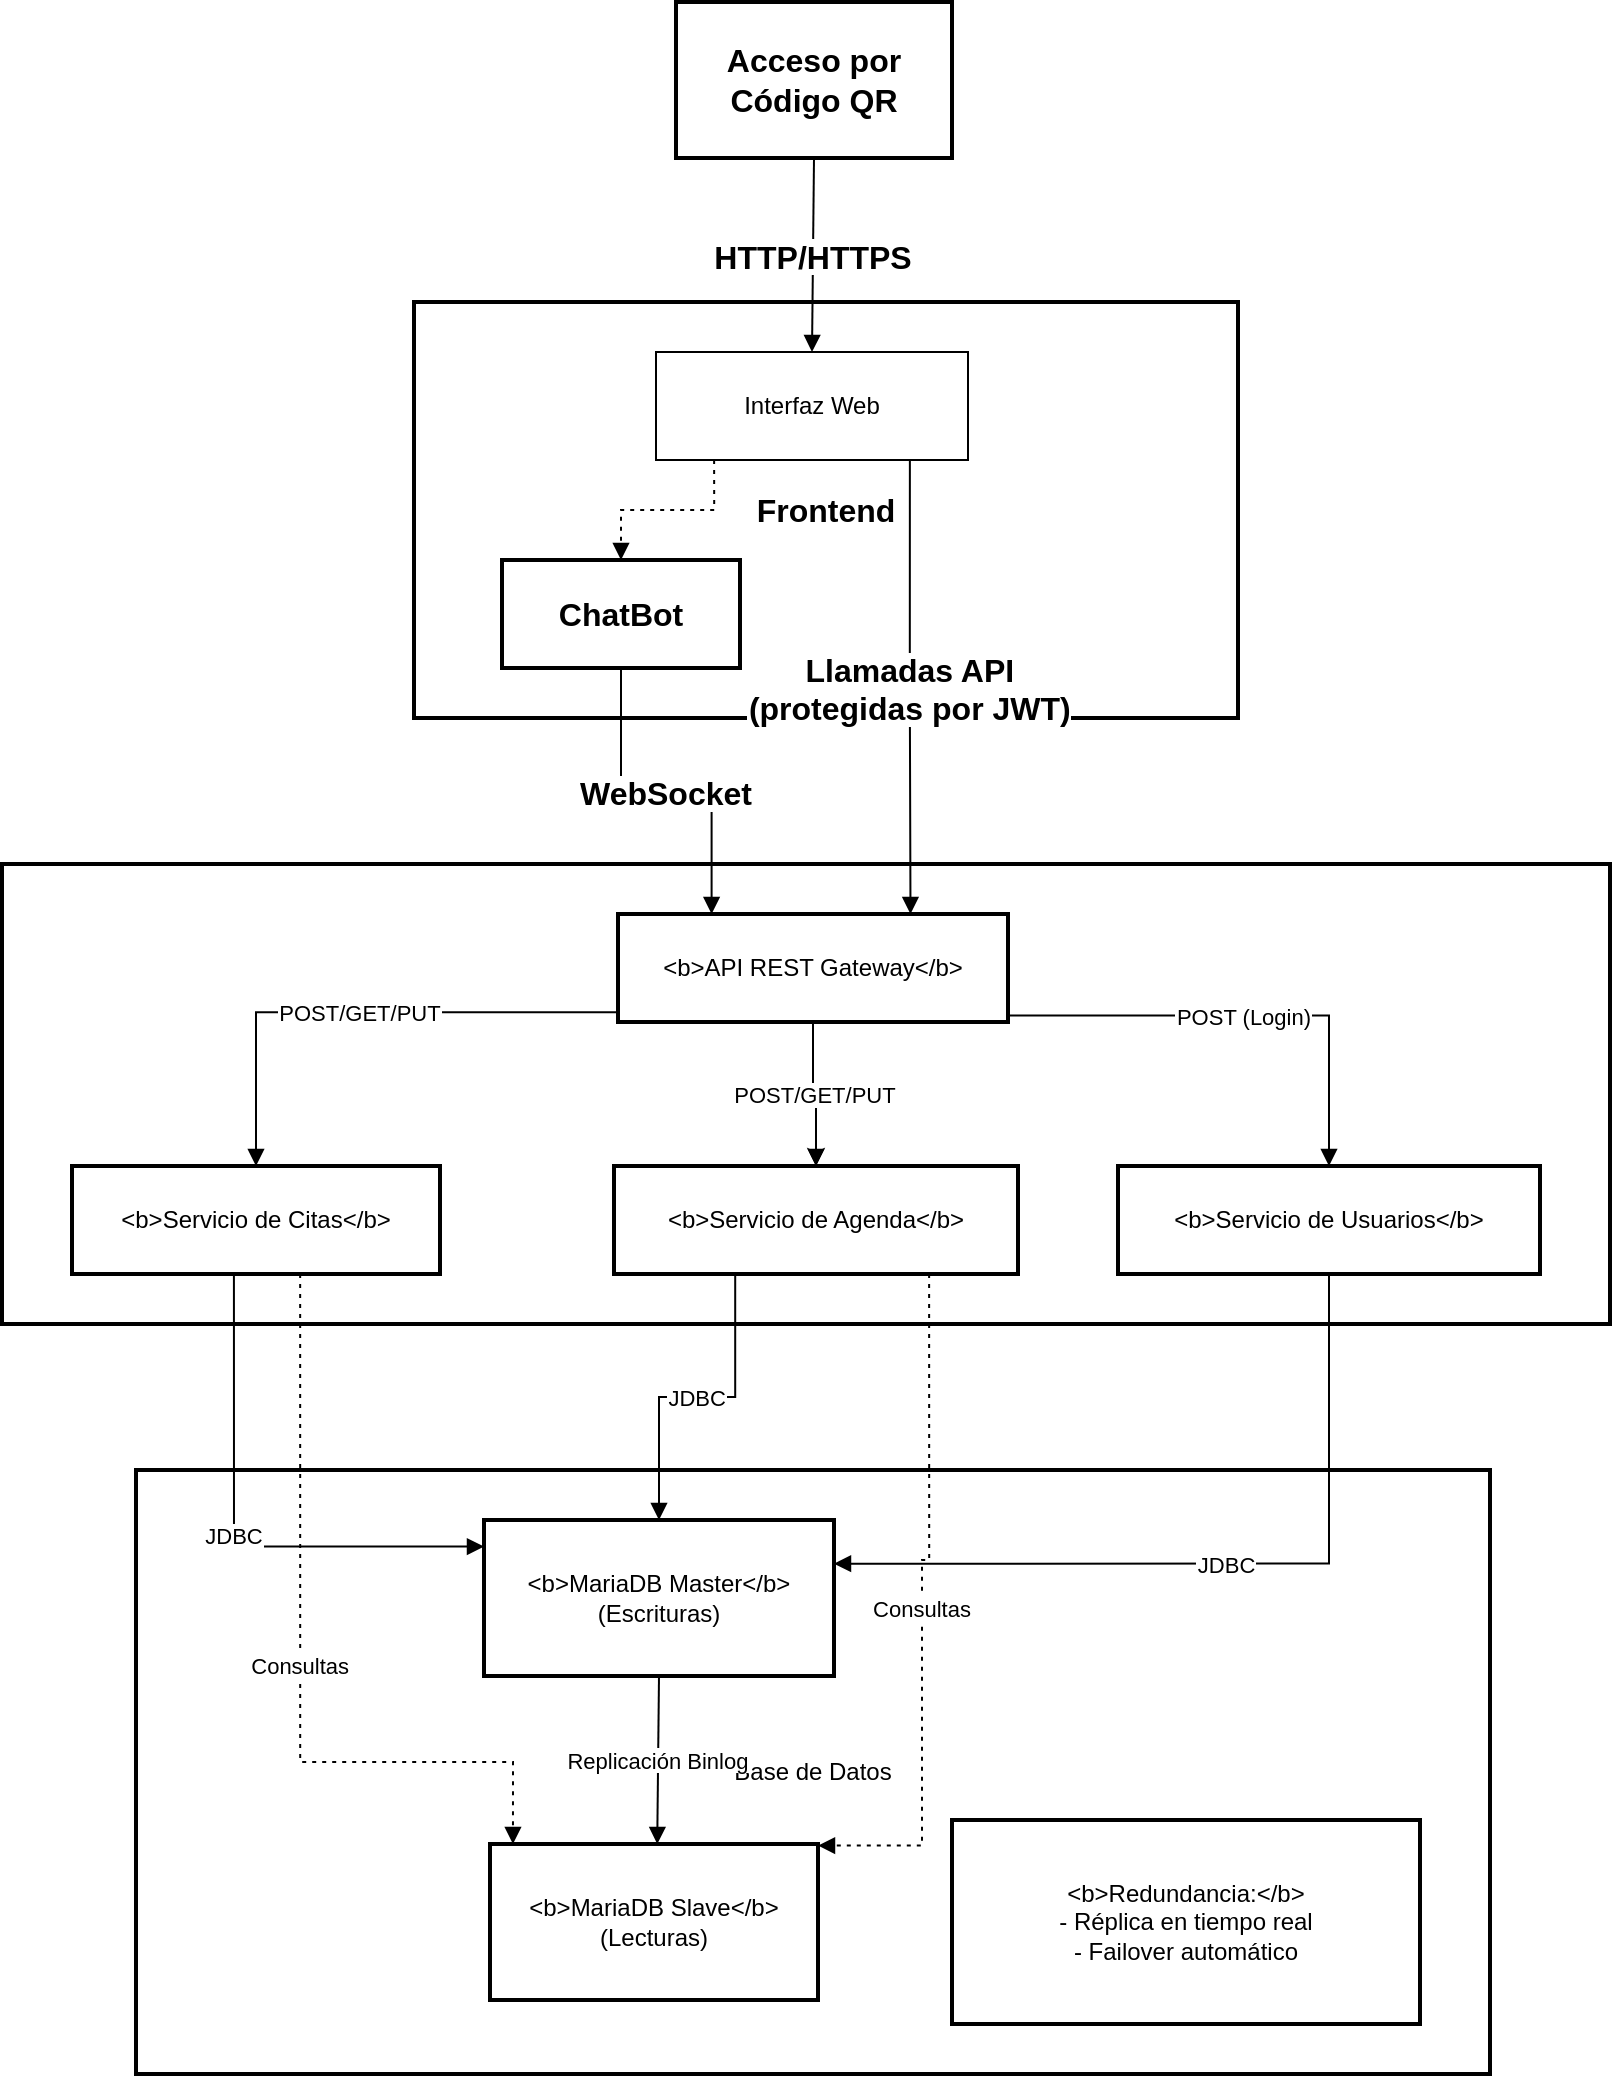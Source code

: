<mxfile version="28.0.7">
  <diagram name="Page-1" id="gfU6Psf4KhTMNy2VeK_d">
    <mxGraphModel dx="1144" dy="660" grid="1" gridSize="10" guides="1" tooltips="1" connect="1" arrows="1" fold="1" page="1" pageScale="1" pageWidth="850" pageHeight="1100" math="0" shadow="0">
      <root>
        <mxCell id="0" />
        <mxCell id="1" parent="0" />
        <mxCell id="D0S42bkxyc6C5o60O4pQ-1" value="Base de Datos" style="whiteSpace=wrap;strokeWidth=2;" vertex="1" parent="1">
          <mxGeometry x="87" y="754" width="677" height="302" as="geometry" />
        </mxCell>
        <mxCell id="D0S42bkxyc6C5o60O4pQ-2" value="Backend" style="whiteSpace=wrap;strokeWidth=2;" vertex="1" parent="1">
          <mxGeometry x="20" y="451" width="804" height="230" as="geometry" />
        </mxCell>
        <mxCell id="D0S42bkxyc6C5o60O4pQ-3" value="Frontend" style="whiteSpace=wrap;strokeWidth=2;fontSize=16;fontStyle=1" vertex="1" parent="1">
          <mxGeometry x="226" y="170" width="412" height="208" as="geometry" />
        </mxCell>
        <mxCell id="D0S42bkxyc6C5o60O4pQ-4" value="Interfaz Web" style="html=1;dropTarget=0;whiteSpace=wrap;" vertex="1" parent="1">
          <mxGeometry x="347" y="195" width="156" height="54" as="geometry" />
        </mxCell>
        <mxCell id="D0S42bkxyc6C5o60O4pQ-5" value="ChatBot" style="whiteSpace=wrap;strokeWidth=2;fontSize=16;fontStyle=1" vertex="1" parent="1">
          <mxGeometry x="270" y="299" width="119" height="54" as="geometry" />
        </mxCell>
        <mxCell id="D0S42bkxyc6C5o60O4pQ-27" value="" style="edgeStyle=orthogonalEdgeStyle;rounded=0;orthogonalLoop=1;jettySize=auto;html=1;" edge="1" parent="1" source="D0S42bkxyc6C5o60O4pQ-6" target="D0S42bkxyc6C5o60O4pQ-8">
          <mxGeometry relative="1" as="geometry" />
        </mxCell>
        <mxCell id="D0S42bkxyc6C5o60O4pQ-6" value="&lt;b&gt;API REST Gateway&lt;/b&gt;" style="whiteSpace=wrap;strokeWidth=2;" vertex="1" parent="1">
          <mxGeometry x="328" y="476" width="195" height="54" as="geometry" />
        </mxCell>
        <mxCell id="D0S42bkxyc6C5o60O4pQ-7" value="&lt;b&gt;Servicio de Citas&lt;/b&gt;" style="whiteSpace=wrap;strokeWidth=2;" vertex="1" parent="1">
          <mxGeometry x="55" y="602" width="184" height="54" as="geometry" />
        </mxCell>
        <mxCell id="D0S42bkxyc6C5o60O4pQ-8" value="&lt;b&gt;Servicio de Agenda&lt;/b&gt;" style="whiteSpace=wrap;strokeWidth=2;" vertex="1" parent="1">
          <mxGeometry x="326" y="602" width="202" height="54" as="geometry" />
        </mxCell>
        <mxCell id="D0S42bkxyc6C5o60O4pQ-9" value="&lt;b&gt;Servicio de Usuarios&lt;/b&gt;" style="whiteSpace=wrap;strokeWidth=2;" vertex="1" parent="1">
          <mxGeometry x="578" y="602" width="211" height="54" as="geometry" />
        </mxCell>
        <mxCell id="D0S42bkxyc6C5o60O4pQ-10" value="&lt;b&gt;MariaDB Master&lt;/b&gt;&#xa;(Escrituras)" style="whiteSpace=wrap;strokeWidth=2;" vertex="1" parent="1">
          <mxGeometry x="261" y="779" width="175" height="78" as="geometry" />
        </mxCell>
        <mxCell id="D0S42bkxyc6C5o60O4pQ-11" value="&lt;b&gt;MariaDB Slave&lt;/b&gt;&#xa;(Lecturas)" style="whiteSpace=wrap;strokeWidth=2;" vertex="1" parent="1">
          <mxGeometry x="264" y="941" width="164" height="78" as="geometry" />
        </mxCell>
        <mxCell id="D0S42bkxyc6C5o60O4pQ-12" value="&lt;b&gt;Redundancia:&lt;/b&gt;&#xa;- Réplica en tiempo real&#xa;- Failover automático" style="whiteSpace=wrap;strokeWidth=2;" vertex="1" parent="1">
          <mxGeometry x="495" y="929" width="234" height="102" as="geometry" />
        </mxCell>
        <mxCell id="D0S42bkxyc6C5o60O4pQ-13" value="Acceso por&#xa;Código QR" style="whiteSpace=wrap;strokeWidth=2;fontSize=16;fontStyle=1" vertex="1" parent="1">
          <mxGeometry x="357" y="20" width="138" height="78" as="geometry" />
        </mxCell>
        <mxCell id="D0S42bkxyc6C5o60O4pQ-14" value="" style="dashed=1;dashPattern=2 3;startArrow=none;endArrow=block;exitX=0.18;exitY=1.01;entryX=0.5;entryY=0.01;rounded=0;edgeStyle=orthogonalEdgeStyle;" edge="1" parent="1" source="D0S42bkxyc6C5o60O4pQ-4" target="D0S42bkxyc6C5o60O4pQ-5">
          <mxGeometry relative="1" as="geometry" />
        </mxCell>
        <mxCell id="D0S42bkxyc6C5o60O4pQ-15" value="POST/GET/PUT" style="startArrow=none;endArrow=block;exitX=0;exitY=0.91;entryX=0.5;entryY=0;rounded=0;edgeStyle=orthogonalEdgeStyle;" edge="1" parent="1" source="D0S42bkxyc6C5o60O4pQ-6" target="D0S42bkxyc6C5o60O4pQ-7">
          <mxGeometry relative="1" as="geometry" />
        </mxCell>
        <mxCell id="D0S42bkxyc6C5o60O4pQ-16" value="POST/GET/PUT" style="startArrow=none;endArrow=block;exitX=0.5;exitY=1;entryX=0.5;entryY=0;rounded=0;edgeStyle=orthogonalEdgeStyle;" edge="1" parent="1" source="D0S42bkxyc6C5o60O4pQ-6" target="D0S42bkxyc6C5o60O4pQ-8">
          <mxGeometry relative="1" as="geometry" />
        </mxCell>
        <mxCell id="D0S42bkxyc6C5o60O4pQ-17" value="POST (Login)" style="startArrow=none;endArrow=block;exitX=1;exitY=0.94;entryX=0.5;entryY=0;rounded=0;edgeStyle=orthogonalEdgeStyle;" edge="1" parent="1" source="D0S42bkxyc6C5o60O4pQ-6" target="D0S42bkxyc6C5o60O4pQ-9">
          <mxGeometry relative="1" as="geometry" />
        </mxCell>
        <mxCell id="D0S42bkxyc6C5o60O4pQ-18" value="Replicación Binlog" style="curved=1;startArrow=none;endArrow=block;exitX=0.5;exitY=0.99;entryX=0.51;entryY=0;rounded=0;" edge="1" parent="1" source="D0S42bkxyc6C5o60O4pQ-10" target="D0S42bkxyc6C5o60O4pQ-11">
          <mxGeometry relative="1" as="geometry">
            <Array as="points">
              <mxPoint x="348" y="893" />
            </Array>
          </mxGeometry>
        </mxCell>
        <mxCell id="D0S42bkxyc6C5o60O4pQ-19" value="HTTP/HTTPS" style="curved=1;startArrow=none;endArrow=block;exitX=0.5;exitY=1;entryX=0.5;entryY=0.01;rounded=0;fontSize=16;fontStyle=1" edge="1" parent="1" source="D0S42bkxyc6C5o60O4pQ-13" target="D0S42bkxyc6C5o60O4pQ-4">
          <mxGeometry relative="1" as="geometry">
            <Array as="points" />
          </mxGeometry>
        </mxCell>
        <mxCell id="D0S42bkxyc6C5o60O4pQ-20" value="Llamadas API&#xa;(protegidas por JWT)" style="startArrow=none;endArrow=block;exitX=0.82;exitY=1.01;entryX=0.75;entryY=0;rounded=0;edgeStyle=orthogonalEdgeStyle;fontSize=16;fontStyle=1" edge="1" parent="1" source="D0S42bkxyc6C5o60O4pQ-4" target="D0S42bkxyc6C5o60O4pQ-6">
          <mxGeometry relative="1" as="geometry" />
        </mxCell>
        <mxCell id="D0S42bkxyc6C5o60O4pQ-21" value="WebSocket" style="startArrow=none;endArrow=block;exitX=0.5;exitY=1.01;entryX=0.24;entryY=0;rounded=0;edgeStyle=orthogonalEdgeStyle;fontStyle=1;fontSize=16;" edge="1" parent="1" source="D0S42bkxyc6C5o60O4pQ-5" target="D0S42bkxyc6C5o60O4pQ-6">
          <mxGeometry relative="1" as="geometry" />
        </mxCell>
        <mxCell id="D0S42bkxyc6C5o60O4pQ-22" value="JDBC" style="startArrow=none;endArrow=block;exitX=0.44;exitY=1;entryX=0;entryY=0.17;rounded=0;edgeStyle=orthogonalEdgeStyle;" edge="1" parent="1" source="D0S42bkxyc6C5o60O4pQ-7" target="D0S42bkxyc6C5o60O4pQ-10">
          <mxGeometry relative="1" as="geometry" />
        </mxCell>
        <mxCell id="D0S42bkxyc6C5o60O4pQ-23" value="JDBC" style="startArrow=none;endArrow=block;exitX=0.3;exitY=1;entryX=0.5;entryY=-0.01;rounded=0;edgeStyle=orthogonalEdgeStyle;" edge="1" parent="1" source="D0S42bkxyc6C5o60O4pQ-8" target="D0S42bkxyc6C5o60O4pQ-10">
          <mxGeometry relative="1" as="geometry" />
        </mxCell>
        <mxCell id="D0S42bkxyc6C5o60O4pQ-24" value="JDBC" style="startArrow=none;endArrow=block;exitX=0.5;exitY=1;entryX=1;entryY=0.28;rounded=0;edgeStyle=orthogonalEdgeStyle;" edge="1" parent="1" source="D0S42bkxyc6C5o60O4pQ-9" target="D0S42bkxyc6C5o60O4pQ-10">
          <mxGeometry relative="1" as="geometry" />
        </mxCell>
        <mxCell id="D0S42bkxyc6C5o60O4pQ-25" value="Consultas" style="dashed=1;dashPattern=2 3;startArrow=none;endArrow=block;exitX=0.78;exitY=1;entryX=1;entryY=0.01;rounded=0;edgeStyle=orthogonalEdgeStyle;" edge="1" parent="1" source="D0S42bkxyc6C5o60O4pQ-8" target="D0S42bkxyc6C5o60O4pQ-11">
          <mxGeometry relative="1" as="geometry">
            <Array as="points">
              <mxPoint x="484" y="799" />
              <mxPoint x="480" y="799" />
              <mxPoint x="480" y="942" />
            </Array>
          </mxGeometry>
        </mxCell>
        <mxCell id="D0S42bkxyc6C5o60O4pQ-26" value="Consultas" style="dashed=1;dashPattern=2 3;startArrow=none;endArrow=block;exitX=0.62;exitY=1;entryX=0.07;entryY=0;rounded=0;edgeStyle=orthogonalEdgeStyle;" edge="1" parent="1" source="D0S42bkxyc6C5o60O4pQ-7" target="D0S42bkxyc6C5o60O4pQ-11">
          <mxGeometry relative="1" as="geometry">
            <Array as="points">
              <mxPoint x="169" y="900" />
              <mxPoint x="276" y="900" />
            </Array>
          </mxGeometry>
        </mxCell>
      </root>
    </mxGraphModel>
  </diagram>
</mxfile>

